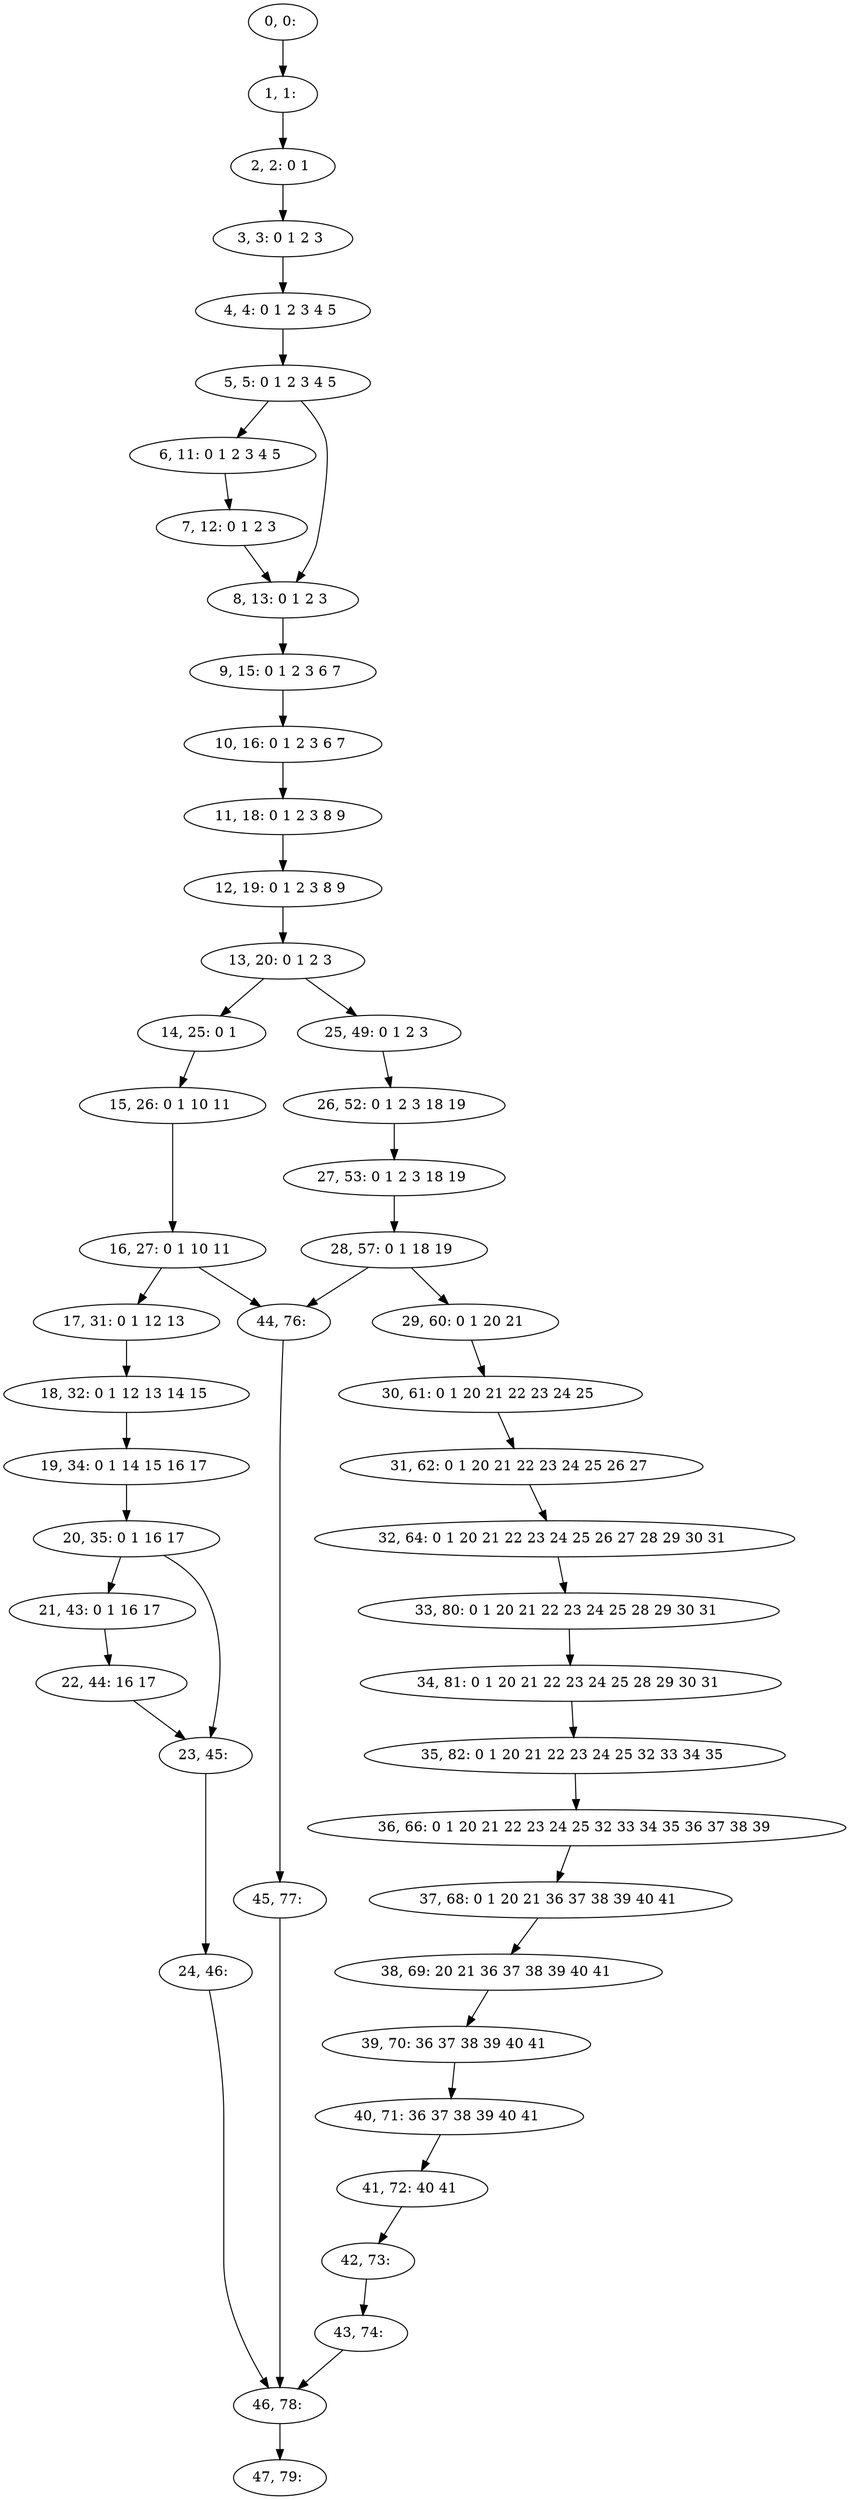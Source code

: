 digraph G {
0[label="0, 0: "];
1[label="1, 1: "];
2[label="2, 2: 0 1 "];
3[label="3, 3: 0 1 2 3 "];
4[label="4, 4: 0 1 2 3 4 5 "];
5[label="5, 5: 0 1 2 3 4 5 "];
6[label="6, 11: 0 1 2 3 4 5 "];
7[label="7, 12: 0 1 2 3 "];
8[label="8, 13: 0 1 2 3 "];
9[label="9, 15: 0 1 2 3 6 7 "];
10[label="10, 16: 0 1 2 3 6 7 "];
11[label="11, 18: 0 1 2 3 8 9 "];
12[label="12, 19: 0 1 2 3 8 9 "];
13[label="13, 20: 0 1 2 3 "];
14[label="14, 25: 0 1 "];
15[label="15, 26: 0 1 10 11 "];
16[label="16, 27: 0 1 10 11 "];
17[label="17, 31: 0 1 12 13 "];
18[label="18, 32: 0 1 12 13 14 15 "];
19[label="19, 34: 0 1 14 15 16 17 "];
20[label="20, 35: 0 1 16 17 "];
21[label="21, 43: 0 1 16 17 "];
22[label="22, 44: 16 17 "];
23[label="23, 45: "];
24[label="24, 46: "];
25[label="25, 49: 0 1 2 3 "];
26[label="26, 52: 0 1 2 3 18 19 "];
27[label="27, 53: 0 1 2 3 18 19 "];
28[label="28, 57: 0 1 18 19 "];
29[label="29, 60: 0 1 20 21 "];
30[label="30, 61: 0 1 20 21 22 23 24 25 "];
31[label="31, 62: 0 1 20 21 22 23 24 25 26 27 "];
32[label="32, 64: 0 1 20 21 22 23 24 25 26 27 28 29 30 31 "];
33[label="33, 80: 0 1 20 21 22 23 24 25 28 29 30 31 "];
34[label="34, 81: 0 1 20 21 22 23 24 25 28 29 30 31 "];
35[label="35, 82: 0 1 20 21 22 23 24 25 32 33 34 35 "];
36[label="36, 66: 0 1 20 21 22 23 24 25 32 33 34 35 36 37 38 39 "];
37[label="37, 68: 0 1 20 21 36 37 38 39 40 41 "];
38[label="38, 69: 20 21 36 37 38 39 40 41 "];
39[label="39, 70: 36 37 38 39 40 41 "];
40[label="40, 71: 36 37 38 39 40 41 "];
41[label="41, 72: 40 41 "];
42[label="42, 73: "];
43[label="43, 74: "];
44[label="44, 76: "];
45[label="45, 77: "];
46[label="46, 78: "];
47[label="47, 79: "];
0->1 ;
1->2 ;
2->3 ;
3->4 ;
4->5 ;
5->6 ;
5->8 ;
6->7 ;
7->8 ;
8->9 ;
9->10 ;
10->11 ;
11->12 ;
12->13 ;
13->14 ;
13->25 ;
14->15 ;
15->16 ;
16->17 ;
16->44 ;
17->18 ;
18->19 ;
19->20 ;
20->21 ;
20->23 ;
21->22 ;
22->23 ;
23->24 ;
24->46 ;
25->26 ;
26->27 ;
27->28 ;
28->29 ;
28->44 ;
29->30 ;
30->31 ;
31->32 ;
32->33 ;
33->34 ;
34->35 ;
35->36 ;
36->37 ;
37->38 ;
38->39 ;
39->40 ;
40->41 ;
41->42 ;
42->43 ;
43->46 ;
44->45 ;
45->46 ;
46->47 ;
}
